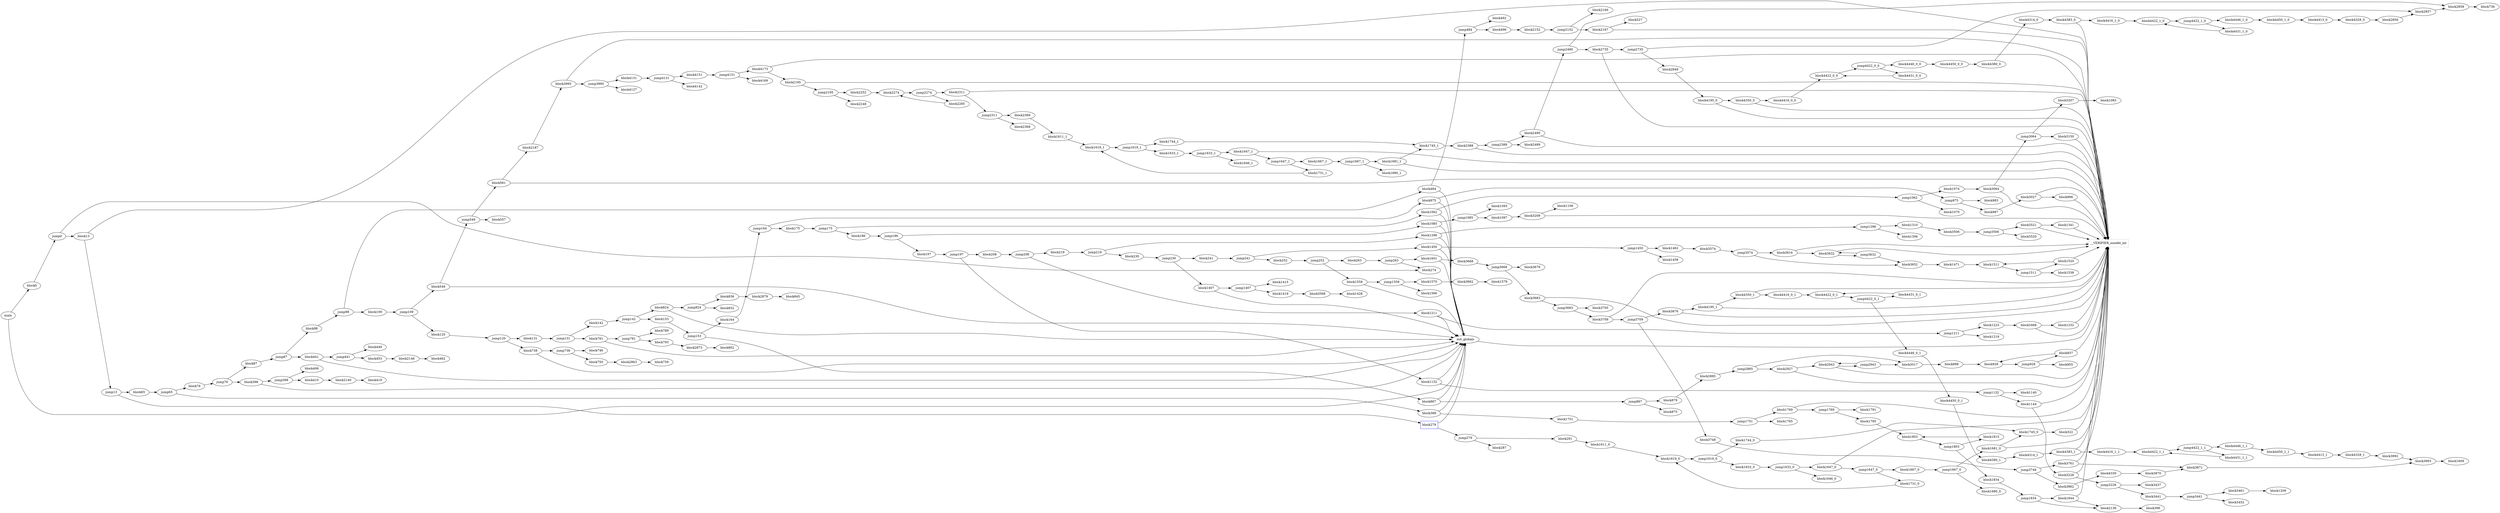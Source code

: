 digraph functioncalls {
rankdir=LR;

block279 [shape="box", color=blue];
block0 -> jump0;
block1062 -> init_globals;
block1062 -> jump1062;
block1074 -> block3064;
block1085 -> init_globals;
block1085 -> jump1085;
block109 -> jump109;
block1097 -> block3209;
block1132 -> init_globals;
block1132 -> jump1132;
__VERIFIER_nondet_int [shape="box", color=grey];
block1144 -> __VERIFIER_nondet_int;
block1144 -> block3228;
block120 -> jump120;
block1211 -> init_globals;
block1211 -> jump1211;
block1223 -> block3468;
__VERIFIER_nondet_int [shape="box", color=grey];
block1232 -> __VERIFIER_nondet_int;
block1298 -> init_globals;
block1298 -> jump1298;
__VERIFIER_nondet_int [shape="box", color=grey];
block13 -> __VERIFIER_nondet_int;
block13 -> jump13;
block131 -> jump131;
block1310 -> block3506;
__VERIFIER_nondet_int [shape="box", color=grey];
block1341 -> __VERIFIER_nondet_int;
block1407 -> init_globals;
block1407 -> jump1407;
block1419 -> block3568;
block142 -> jump142;
block1450 -> init_globals;
block1450 -> jump1450;
block1462 -> block3574;
block1471 -> block1511;
block1511 -> jump1511;
__VERIFIER_nondet_int [shape="box", color=grey];
block1520 -> __VERIFIER_nondet_int;
block1520 -> block1511;
block153 -> jump153;
block1558 -> init_globals;
block1558 -> jump1558;
block1570 -> block3662;
block1601 -> init_globals;
block1601 -> block3668;
block1611_0 -> block1619_0;
block1611_1 -> block1619_1;
block1619_0 -> jump1619_0;
block1619_1 -> jump1619_1;
block1633_0 -> jump1633_0;
block1633_1 -> jump1633_1;
block164 -> jump164;
__VERIFIER_nondet_int [shape="box", color=grey];
block1647_0 -> __VERIFIER_nondet_int;
block1647_0 -> jump1647_0;
__VERIFIER_nondet_int [shape="box", color=grey];
block1647_1 -> __VERIFIER_nondet_int;
block1647_1 -> jump1647_1;
block1667_0 -> jump1667_0;
block1667_1 -> jump1667_1;
__VERIFIER_nondet_int [shape="box", color=grey];
block1681_0 -> __VERIFIER_nondet_int;
block1681_0 -> block1745_0;
__VERIFIER_nondet_int [shape="box", color=grey];
block1681_1 -> __VERIFIER_nondet_int;
block1681_1 -> block1745_1;
block1731_0 -> block1619_0;
block1731_1 -> block1619_1;
block1744_0 -> block1745_0;
block1744_1 -> block1745_1;
block1745_0 -> block322;
block1745_1 -> block2388;
block175 -> jump175;
block1751 -> jump1751;
__VERIFIER_nondet_int [shape="box", color=grey];
block1769 -> __VERIFIER_nondet_int;
block1769 -> jump1769;
block1795 -> block1803;
block1803 -> jump1803;
block1815 -> block1803;
block1834 -> jump1834;
__VERIFIER_nondet_int [shape="box", color=grey];
block1844 -> __VERIFIER_nondet_int;
block1844 -> block2136;
block186 -> jump186;
block197 -> jump197;
block208 -> jump208;
block2136 -> block396;
block2140 -> block419;
block2146 -> block462;
block2152 -> jump2152;
__VERIFIER_nondet_int [shape="box", color=grey];
block2167 -> __VERIFIER_nondet_int;
block2167 -> block527;
block2187 -> block3995;
block219 -> jump219;
__VERIFIER_nondet_int [shape="box", color=grey];
block2195 -> __VERIFIER_nondet_int;
block2195 -> jump2195;
block2252 -> block2274;
block2274 -> jump2274;
block2285 -> block2274;
block230 -> jump230;
__VERIFIER_nondet_int [shape="box", color=grey];
block2311 -> __VERIFIER_nondet_int;
block2311 -> jump2311;
block2369 -> block1611_1;
__VERIFIER_nondet_int [shape="box", color=grey];
block2388 -> __VERIFIER_nondet_int;
block2388 -> jump2388;
block241 -> jump241;
__VERIFIER_nondet_int [shape="box", color=grey];
block2490 -> __VERIFIER_nondet_int;
block2490 -> jump2490;
block252 -> jump252;
block263 -> jump263;
__VERIFIER_nondet_int [shape="box", color=grey];
block2735 -> __VERIFIER_nondet_int;
block2735 -> jump2735;
block279 -> init_globals;
block279 -> jump279;
block2849 -> block4195_0;
block2856 -> block2857;
block2857 -> block2858;
block2858 -> block736;
block2863 -> block759;
block2873 -> block802;
block2879 -> block845;
block2885 -> jump2885;
block291 -> block1611_0;
__VERIFIER_nondet_int [shape="box", color=grey];
block2927 -> __VERIFIER_nondet_int;
block2927 -> block2943;
__VERIFIER_nondet_int [shape="box", color=grey];
block2943 -> __VERIFIER_nondet_int;
block2943 -> jump2943;
block3017 -> block888;
__VERIFIER_nondet_int [shape="box", color=grey];
block3027 -> __VERIFIER_nondet_int;
block3027 -> block996;
__VERIFIER_nondet_int [shape="box", color=grey];
block3064 -> __VERIFIER_nondet_int;
block3064 -> jump3064;
__VERIFIER_nondet_int [shape="box", color=grey];
block3150 -> __VERIFIER_nondet_int;
block3207 -> block1083;
__VERIFIER_nondet_int [shape="box", color=grey];
block3209 -> __VERIFIER_nondet_int;
block3209 -> block1106;
__VERIFIER_nondet_int [shape="box", color=grey];
block322 -> __VERIFIER_nondet_int;
__VERIFIER_nondet_int [shape="box", color=grey];
block3228 -> __VERIFIER_nondet_int;
block3228 -> jump3228;
block3441 -> jump3441;
block3461 -> block1209;
__VERIFIER_nondet_int [shape="box", color=grey];
block3468 -> __VERIFIER_nondet_int;
block3468 -> block1232;
block3506 -> jump3506;
__VERIFIER_nondet_int [shape="box", color=grey];
block3521 -> __VERIFIER_nondet_int;
block3521 -> block1341;
block3568 -> block1428;
block3574 -> jump3574;
__VERIFIER_nondet_int [shape="box", color=grey];
block3616 -> __VERIFIER_nondet_int;
block3616 -> block3632;
__VERIFIER_nondet_int [shape="box", color=grey];
block3632 -> __VERIFIER_nondet_int;
block3632 -> jump3632;
block3652 -> block1471;
block3662 -> block1579;
block3668 -> jump3668;
__VERIFIER_nondet_int [shape="box", color=grey];
block3683 -> __VERIFIER_nondet_int;
block3683 -> jump3683;
__VERIFIER_nondet_int [shape="box", color=grey];
block3709 -> __VERIFIER_nondet_int;
block3709 -> jump3709;
block3748 -> jump3748;
__VERIFIER_nondet_int [shape="box", color=grey];
block3761 -> __VERIFIER_nondet_int;
block3761 -> block3871;
block3862 -> block4330;
block3870 -> block3871;
block3871 -> block3993;
__VERIFIER_nondet_int [shape="box", color=grey];
block3876 -> __VERIFIER_nondet_int;
block3876 -> block4195_1;
block388 -> init_globals;
block388 -> block1751;
block398 -> init_globals;
block398 -> jump398;
block3992 -> block3993;
block3993 -> block1609;
__VERIFIER_nondet_int [shape="box", color=grey];
block3995 -> __VERIFIER_nondet_int;
block3995 -> jump3995;
block410 -> block2140;
block4131 -> jump4131;
block4151 -> jump4151;
__VERIFIER_nondet_int [shape="box", color=grey];
block4173 -> __VERIFIER_nondet_int;
block4173 -> block2195;
__VERIFIER_nondet_int [shape="box", color=grey];
block4195_0 -> __VERIFIER_nondet_int;
block4195_0 -> block4350_0;
__VERIFIER_nondet_int [shape="box", color=grey];
block4195_1 -> __VERIFIER_nondet_int;
block4195_1 -> block4350_1;
block4314_0 -> block4383_0;
block4314_1 -> block4383_1;
block4328_0 -> block2856;
block4328_1 -> block3992;
block4330 -> block3870;
__VERIFIER_nondet_int [shape="box", color=grey];
block4350_0 -> __VERIFIER_nondet_int;
block4350_0 -> block4416_0_0;
__VERIFIER_nondet_int [shape="box", color=grey];
block4350_1 -> __VERIFIER_nondet_int;
block4350_1 -> block4416_0_1;
block4380_0 -> block4314_0;
block4380_1 -> block4314_1;
__VERIFIER_nondet_int [shape="box", color=grey];
block4383_0 -> __VERIFIER_nondet_int;
block4383_0 -> block4416_1_0;
__VERIFIER_nondet_int [shape="box", color=grey];
block4383_1 -> __VERIFIER_nondet_int;
block4383_1 -> block4416_1_1;
block441 -> init_globals;
block441 -> jump441;
block4413_0 -> block4328_0;
block4413_1 -> block4328_1;
block4416_0_0 -> block4422_0_0;
block4416_0_1 -> block4422_0_1;
block4416_1_0 -> block4422_1_0;
block4416_1_1 -> block4422_1_1;
block4422_0_0 -> jump4422_0_0;
block4422_0_1 -> jump4422_0_1;
block4422_1_0 -> jump4422_1_0;
block4422_1_1 -> jump4422_1_1;
block4431_0_0 -> block4422_0_0;
block4431_0_1 -> block4422_0_1;
block4431_1_0 -> block4422_1_0;
block4431_1_1 -> block4422_1_1;
block4446_0_0 -> block4450_0_0;
block4446_0_1 -> block4450_0_1;
block4446_1_0 -> block4450_1_0;
block4446_1_1 -> block4450_1_1;
block4450_0_0 -> block4380_0;
block4450_0_1 -> block4380_1;
block4450_1_0 -> block4413_0;
block4450_1_1 -> block4413_1;
block453 -> block2146;
block484 -> init_globals;
block484 -> jump484;
block496 -> block2152;
block549 -> init_globals;
block549 -> jump549;
__VERIFIER_nondet_int [shape="box", color=grey];
block561 -> __VERIFIER_nondet_int;
block561 -> block2187;
block65 -> jump65;
block738 -> init_globals;
block738 -> jump738;
block750 -> block2863;
block76 -> jump76;
block781 -> init_globals;
block781 -> jump781;
block793 -> block2873;
block824 -> init_globals;
block824 -> jump824;
block836 -> block2879;
block867 -> init_globals;
block867 -> jump867;
block87 -> jump87;
block879 -> block2885;
block888 -> block928;
block928 -> jump928;
__VERIFIER_nondet_int [shape="box", color=grey];
block937 -> __VERIFIER_nondet_int;
block937 -> block928;
block975 -> init_globals;
block975 -> jump975;
block98 -> jump98;
block987 -> block3027;
__VERIFIER_nondet_int [shape="box", color=grey];
block996 -> __VERIFIER_nondet_int;
__VERIFIER_nondet_int [shape="box", color=grey];
init_globals -> __VERIFIER_nondet_int;
jump0 -> block13;
jump0 -> block274;
jump1062 -> block1070;
jump1062 -> block1074;
jump1085 -> block1093;
jump1085 -> block1097;
jump109 -> block120;
jump109 -> block549;
jump1132 -> block1140;
jump1132 -> block1144;
jump120 -> block131;
jump120 -> block738;
jump1211 -> block1219;
jump1211 -> block1223;
jump1298 -> block1306;
jump1298 -> block1310;
jump13 -> block65;
jump13 -> block279;
jump131 -> block142;
jump131 -> block781;
jump1407 -> block1415;
jump1407 -> block1419;
jump142 -> block153;
jump142 -> block824;
jump1450 -> block1458;
jump1450 -> block1462;
jump1511 -> block1520;
jump1511 -> block1538;
jump153 -> block164;
jump153 -> block867;
jump1558 -> block1566;
jump1558 -> block1570;
jump1619_0 -> block1633_0;
jump1619_0 -> block1744_0;
jump1619_1 -> block1633_1;
jump1619_1 -> block1744_1;
jump1633_0 -> block1646_0;
jump1633_0 -> block1647_0;
jump1633_1 -> block1646_1;
jump1633_1 -> block1647_1;
jump164 -> block175;
jump164 -> block975;
jump1647_0 -> block1667_0;
jump1647_0 -> block1731_0;
jump1647_1 -> block1667_1;
jump1647_1 -> block1731_1;
jump1667_0 -> block1680_0;
jump1667_0 -> block1681_0;
jump1667_1 -> block1680_1;
jump1667_1 -> block1681_1;
jump175 -> block186;
jump175 -> block1062;
jump1751 -> block1765;
jump1751 -> block1769;
jump1769 -> block1791;
jump1769 -> block1795;
jump1803 -> block1815;
jump1803 -> block1834;
jump1834 -> block1844;
jump1834 -> block2136;
jump186 -> block197;
jump186 -> block1085;
jump197 -> block208;
jump197 -> block1132;
jump208 -> block219;
jump208 -> block1211;
jump2152 -> block2166;
jump2152 -> block2167;
jump219 -> block230;
jump219 -> block1298;
jump2195 -> block2248;
jump2195 -> block2252;
jump2274 -> block2285;
jump2274 -> block2311;
jump230 -> block241;
jump230 -> block1407;
jump2311 -> block2368;
jump2311 -> block2369;
jump2388 -> block2489;
jump2388 -> block2490;
jump241 -> block252;
jump241 -> block1450;
jump2490 -> block2735;
jump2490 -> block2858;
jump252 -> block263;
jump252 -> block1558;
jump263 -> block274;
jump263 -> block1601;
jump2735 -> block2849;
jump2735 -> block2857;
jump279 -> block287;
jump279 -> block291;
jump2885 -> block2927;
jump2885 -> block3017;
jump2943 -> block3017;
jump2943 -> block2943;
jump3064 -> block3150;
jump3064 -> block3207;
jump3228 -> block3437;
jump3228 -> block3441;
jump3441 -> block3452;
jump3441 -> block3461;
jump3506 -> block3520;
jump3506 -> block3521;
jump3574 -> block3616;
jump3574 -> block3652;
jump3632 -> block3652;
jump3632 -> block3632;
jump3668 -> block3679;
jump3668 -> block3683;
jump3683 -> block3705;
jump3683 -> block3709;
jump3709 -> block3748;
jump3709 -> block3876;
jump3748 -> block3761;
jump3748 -> block3862;
jump398 -> block406;
jump398 -> block410;
jump3995 -> block4127;
jump3995 -> block4131;
jump4131 -> block4142;
jump4131 -> block4151;
jump4151 -> block4169;
jump4151 -> block4173;
jump441 -> block449;
jump441 -> block453;
jump4422_0_0 -> block4431_0_0;
jump4422_0_0 -> block4446_0_0;
jump4422_0_1 -> block4431_0_1;
jump4422_0_1 -> block4446_0_1;
jump4422_1_0 -> block4431_1_0;
jump4422_1_0 -> block4446_1_0;
jump4422_1_1 -> block4431_1_1;
jump4422_1_1 -> block4446_1_1;
jump484 -> block492;
jump484 -> block496;
jump549 -> block557;
jump549 -> block561;
jump65 -> block76;
jump65 -> block388;
jump738 -> block746;
jump738 -> block750;
jump76 -> block87;
jump76 -> block398;
jump781 -> block789;
jump781 -> block793;
jump824 -> block832;
jump824 -> block836;
jump867 -> block875;
jump867 -> block879;
jump87 -> block98;
jump87 -> block441;
jump928 -> block937;
jump928 -> block955;
jump975 -> block983;
jump975 -> block987;
jump98 -> block109;
jump98 -> block484;
main -> init_globals;
main -> block0;
}

